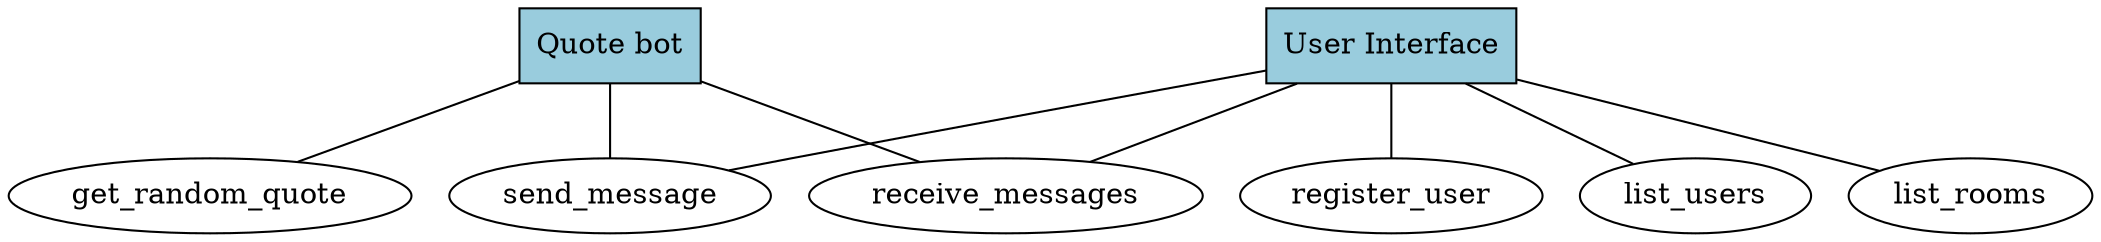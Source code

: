 graph {
    node [shape=rect style=filled fillcolor="#99ccdd"]
    user [label="User Interface"]
    bot [label="Quote bot"]

    node [shape=ellipse style=unfilled]

    user -- {
        send_message
        receive_messages
        register_user
        list_users
        list_rooms
    }

    bot -- {
        send_message
        receive_messages
        get_random_quote
    }
}
